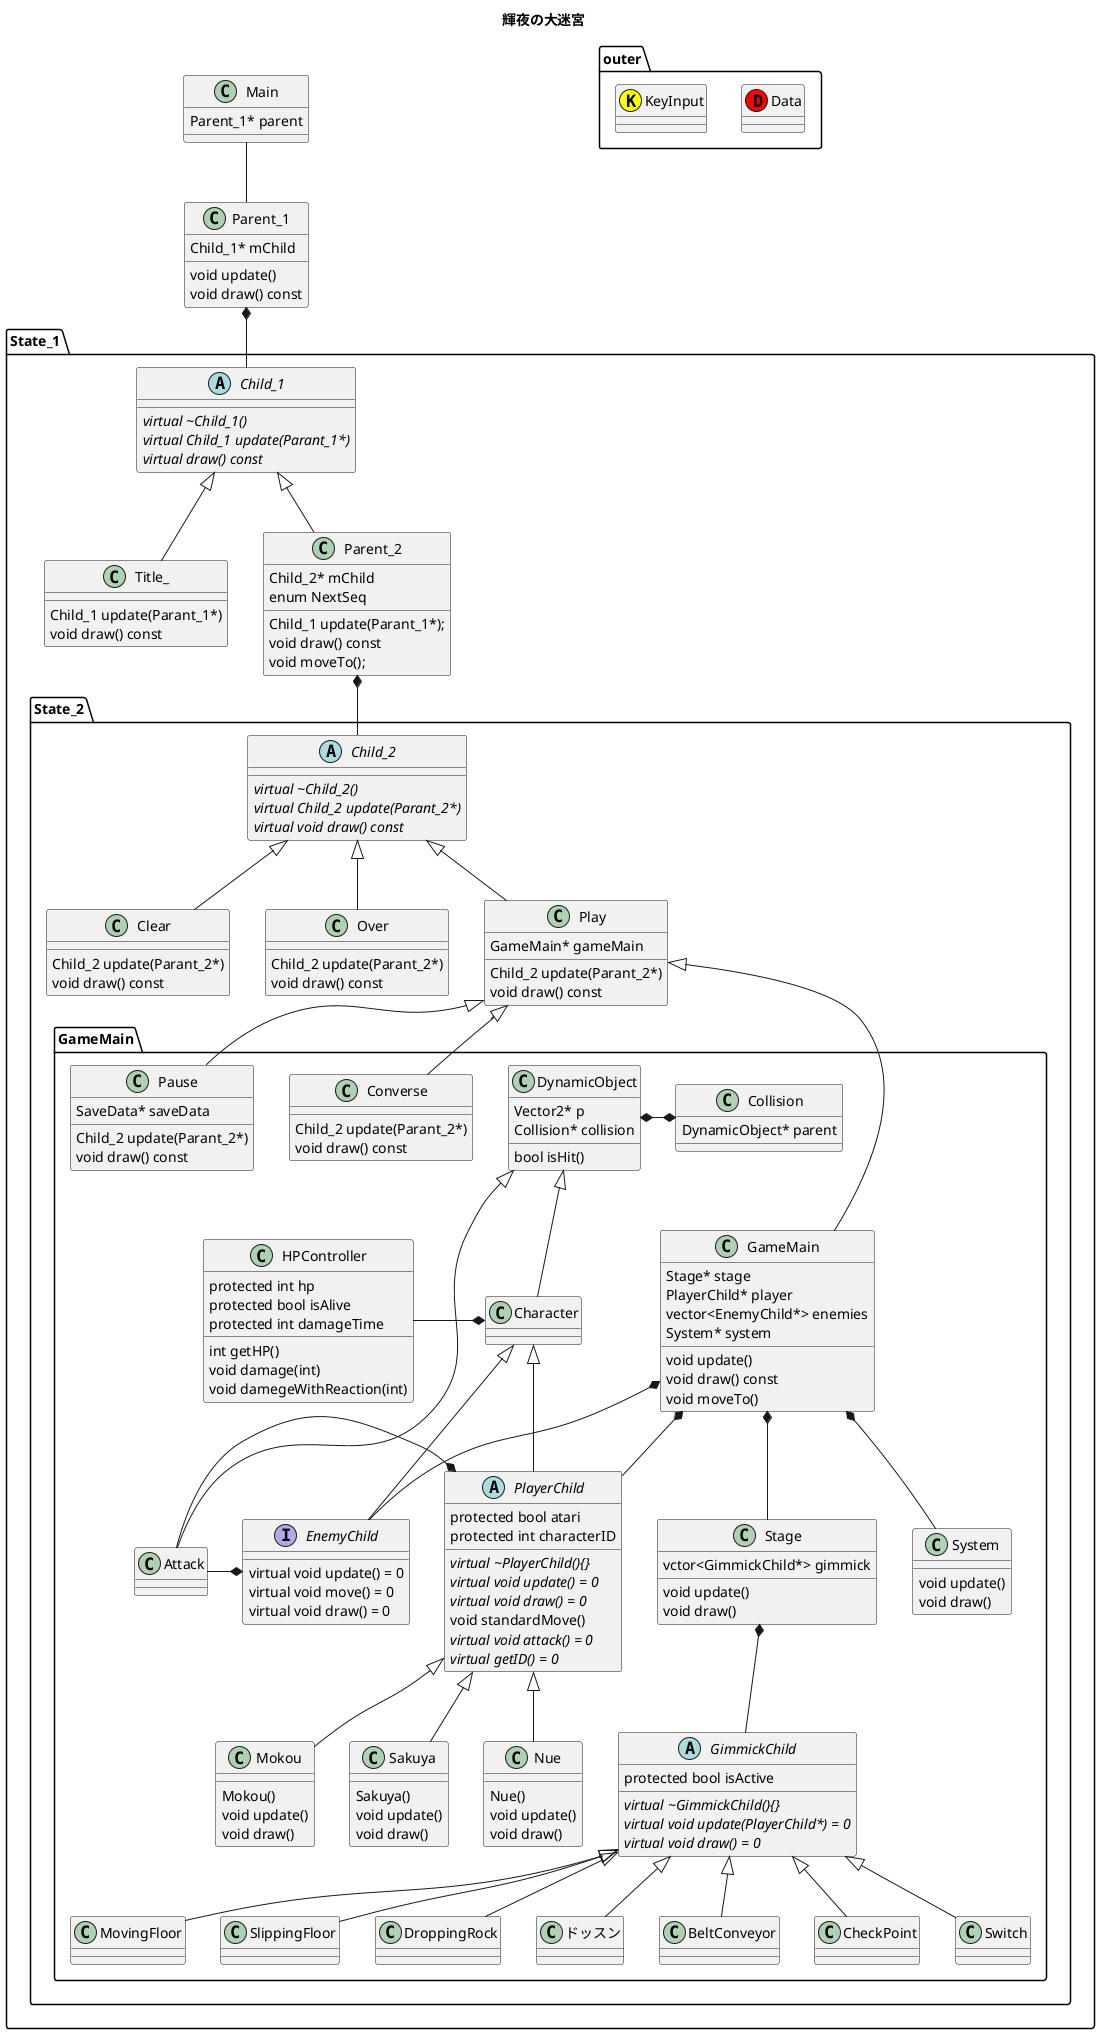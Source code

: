 @startuml {out.png}
title "輝夜の大迷宮"

package outer{

class Data <<D, red>>
class KeyInput <<K, yellow>>

}

class Main{
  Parent_1* parent
}

class Parent_1{
  Child_1* mChild
  void update()
  void draw() const
}

Main -- Parent_1

package State_1{

  abstract Child_1{
    {abstract}virtual ~Child_1()
    {abstract}virtual Child_1 update(Parant_1*)
    {abstract}virtual draw() const
  }

  class Title_{
    Child_1 update(Parant_1*)
    void draw() const
  }

  class Parent_2{
    Child_2* mChild
    enum NextSeq
    Child_1 update(Parant_1*);
    void draw() const
    void moveTo();
  }

  'note "Child_2* next = mChild->update(this);" as P2_memo
  'Parent_2 . P2_memo


  Child_1 <|-- Title_
  Child_1 <|-- Parent_2


  Parent_1 *-- Child_1

  package State_2{

    abstract Child_2{
      {abstract}virtual ~Child_2()
      {abstract}virtual Child_2 update(Parant_2*)
      {abstract}virtual void draw() const
    }


    class Clear{
      Child_2 update(Parant_2*)
      void draw() const
    }

    class Over{
      Child_2 update(Parant_2*)
      void draw() const
    }

    class Play{
      GameMain* gameMain
      Child_2 update(Parant_2*)
      void draw() const
    }

    Child_2 <|-- Play
    Child_2 <|-- Clear
    Child_2 <|-- Over

    Parent_2 *-- Child_2

    package GameMain{

      class Pause{
          SaveData* saveData
          Child_2 update(Parant_2*)
          void draw() const
      }

      class Converse{
        Child_2 update(Parant_2*)
        void draw() const
      }

      class GameMain{
        Stage* stage
        PlayerChild* player
        vector<EnemyChild*> enemies
        System* system

        void update()
        void draw() const
        void moveTo()
      }

      class Stage{
        vctor<GimmickChild*> gimmick
        void update()
        void draw()
      }

      abstract GimmickChild{
        protected bool isActive
        {abstract} virtual ~GimmickChild(){}
        {abstract} virtual void update(PlayerChild*) = 0
        {abstract} virtual void draw() = 0
      }
      class MovingFloor{
        '落ちる床もここで実装
      }

      abstract PlayerChild{
        protected bool atari
        protected int characterID

        {abstract}virtual ~PlayerChild(){}
        {abstract}virtual void update() = 0
        {abstract}virtual void draw() = 0
        void standardMove()
        {abstract}virtual void attack() = 0
        {abstract}virtual getID() = 0
      }
      class HPController{
        protected int hp
        protected bool isAlive
        protected int damageTime
        int getHP()
        void damage(int)
        void damegeWithReaction(int)
      }
      class Mokou{
          Mokou()
          void update()
          void draw()
      }
      class Sakuya{
        Sakuya()
        void update()
        void draw()
      }
      class Nue{
        Nue()
        void update()
        void draw()
      }
      Interface EnemyChild{
        virtual void update() = 0
        virtual void move() = 0
        virtual void draw() = 0
      }

      class System{
        void update()
        void draw()
      }

      class DynamicObject{
        Vector2* p
        Collision* collision
        bool isHit()
      }

      class Collision{
        DynamicObject* parent
      }


      Play <|-- GameMain
      Play <|-- Pause
      Play <|-- Converse
      GameMain *-- System
      GameMain *--Stage
      Stage *-- GimmickChild
      GameMain *--EnemyChild
      GameMain *-- PlayerChild
      DynamicObject <|-- Character
      DynamicObject <|-- Attack
      DynamicObject *-* Collision
      Character <|-- EnemyChild
      Character <|-- PlayerChild
      PlayerChild *- Attack
      EnemyChild *- Attack
      HPController -* Character
      GimmickChild <|-- MovingFloor
      GimmickChild <|-- SlippingFloor
      GimmickChild <|-- DroppingRock
      GimmickChild <|-- ドッスン
      GimmickChild <|-- BeltConveyor
      GimmickChild <|-- CheckPoint
      GimmickChild <|-- Switch
      PlayerChild <|-- Mokou
      PlayerChild <|-- Sakuya
      PlayerChild <|-- Nue

    }
  }
}


@enduml
